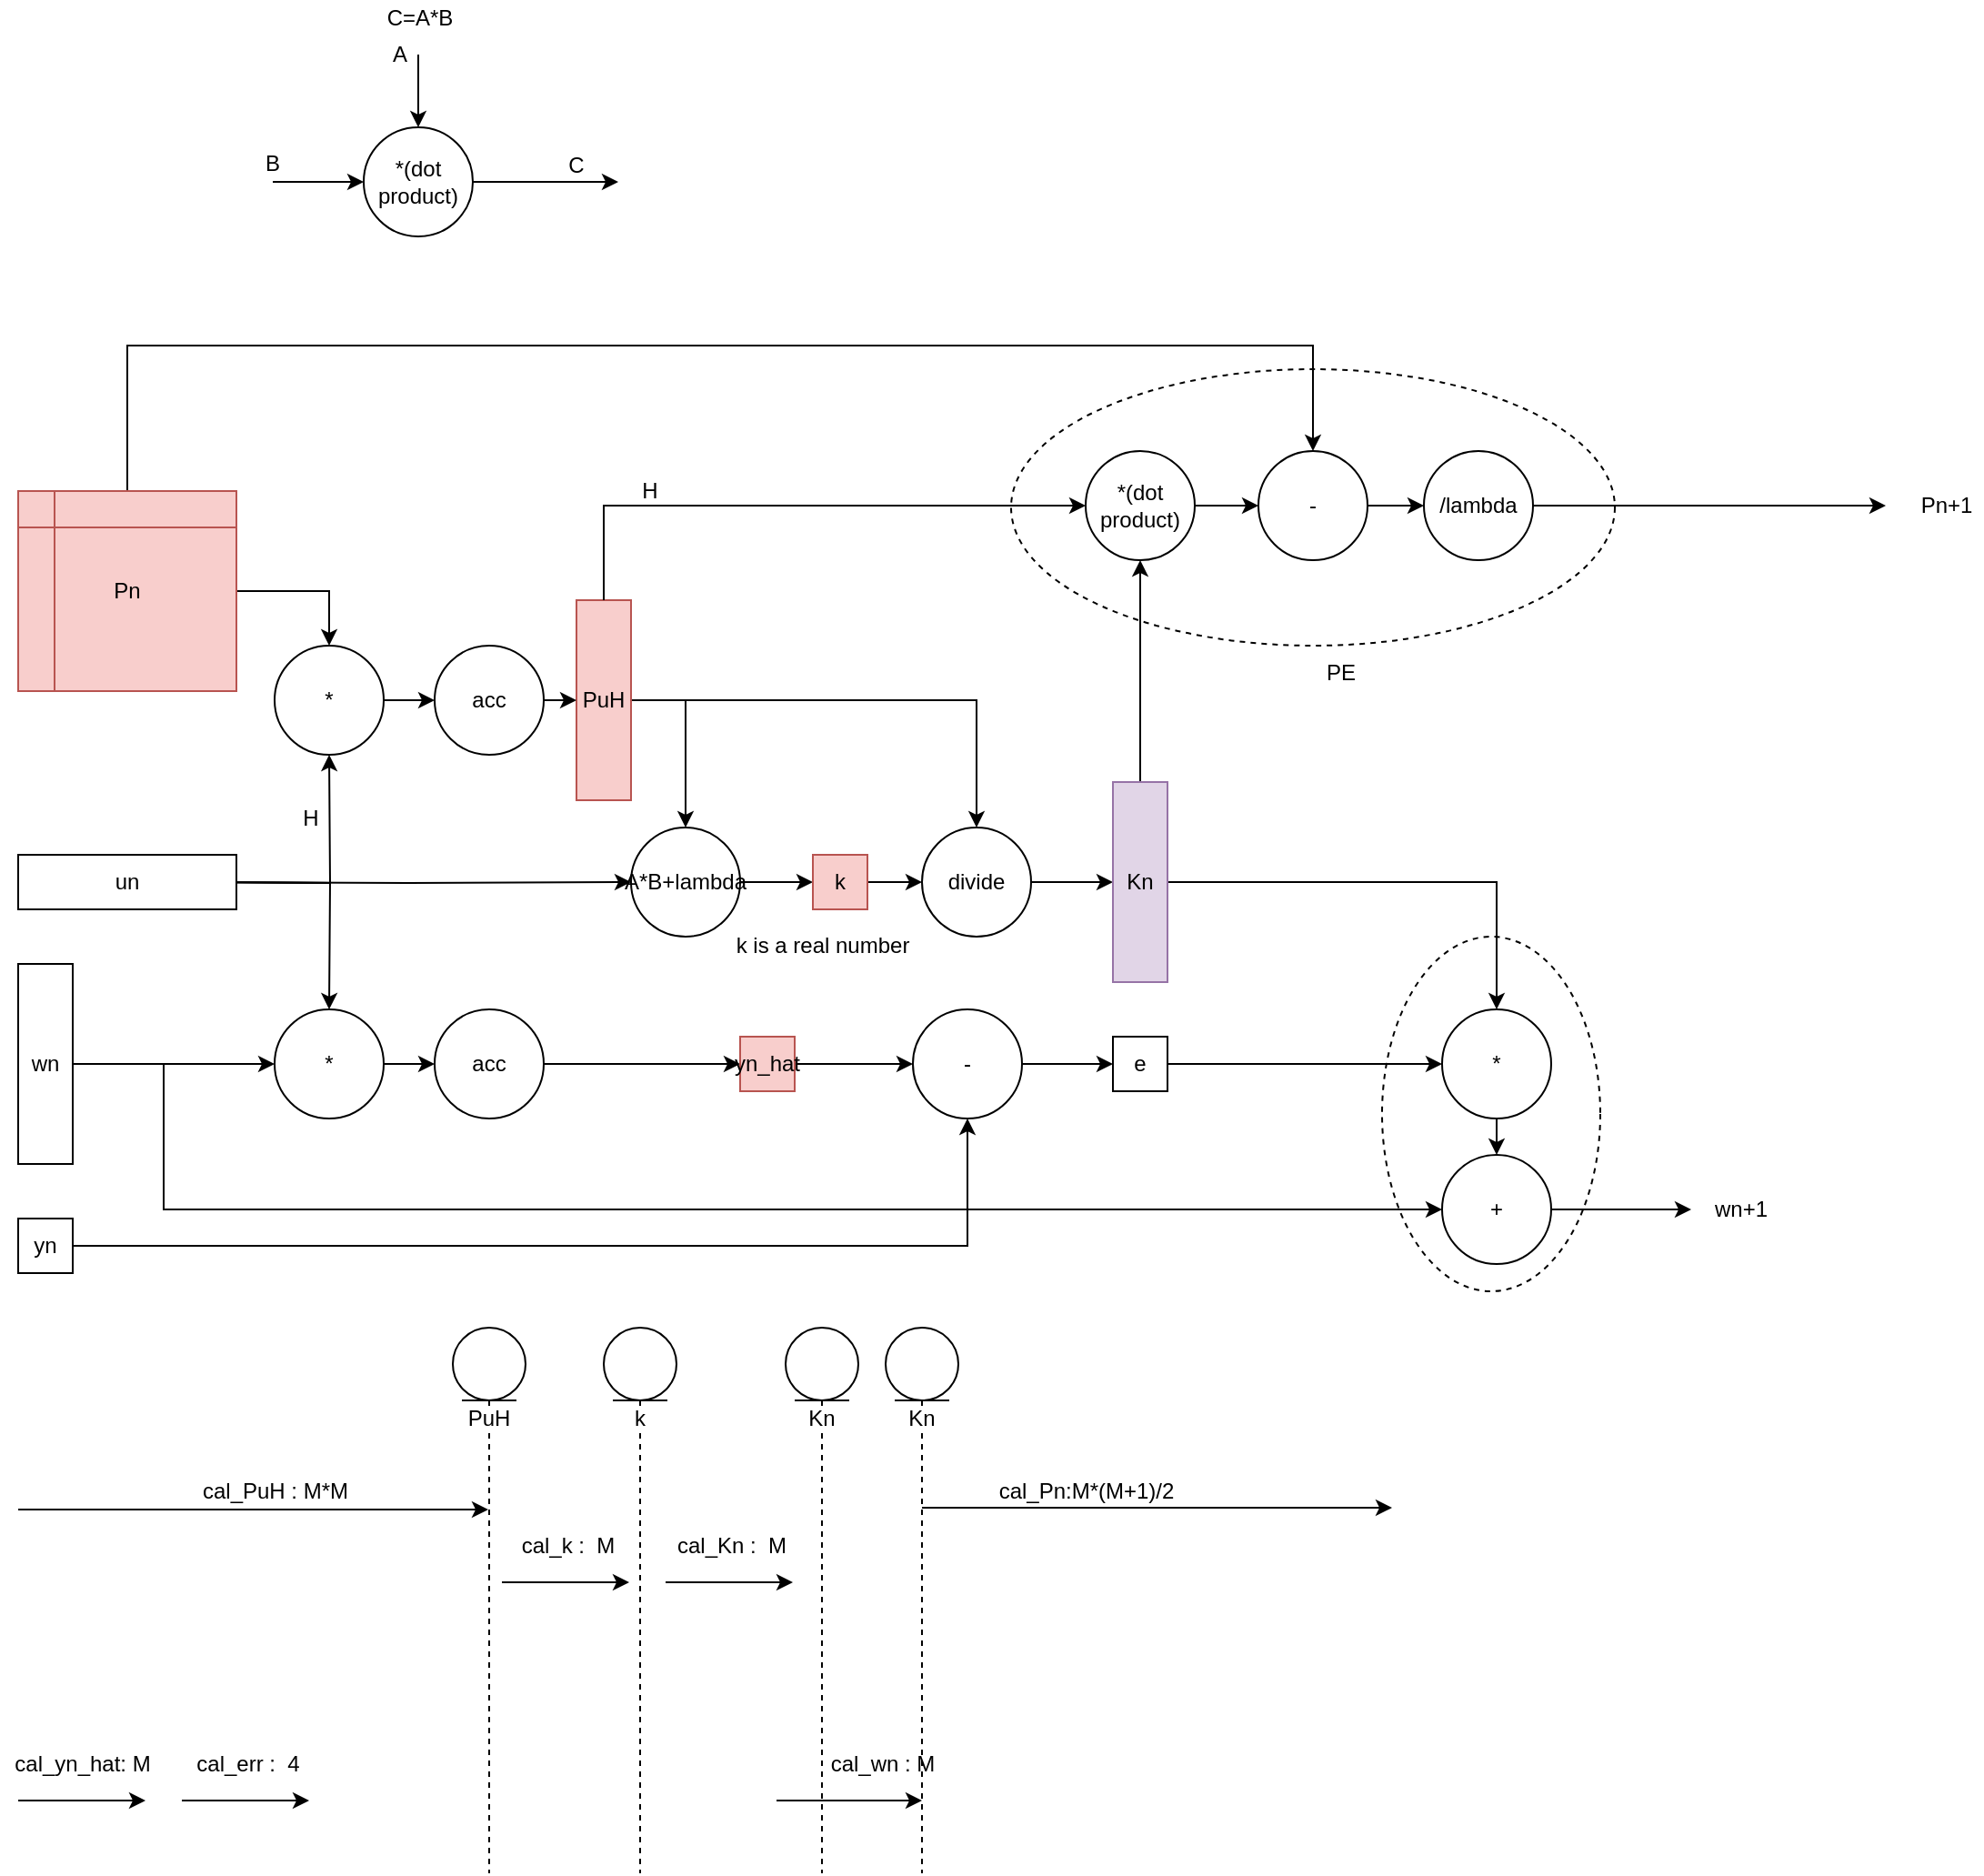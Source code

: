 <mxfile version="12.9.10" type="github">
  <diagram id="BewtOXVVWgo3KW9isc1k" name="Page-1">
    <mxGraphModel dx="1422" dy="762" grid="1" gridSize="10" guides="1" tooltips="1" connect="1" arrows="1" fold="1" page="1" pageScale="1" pageWidth="1169" pageHeight="827" math="0" shadow="0">
      <root>
        <mxCell id="0" />
        <mxCell id="1" parent="0" />
        <mxCell id="0ufCBhRuUzzFeiTLiHuW-59" value="" style="ellipse;whiteSpace=wrap;html=1;dashed=1;fillColor=none;gradientColor=#ffffff;" parent="1" vertex="1">
          <mxGeometry x="586" y="253" width="332" height="152" as="geometry" />
        </mxCell>
        <mxCell id="0ufCBhRuUzzFeiTLiHuW-1" style="edgeStyle=orthogonalEdgeStyle;rounded=0;orthogonalLoop=1;jettySize=auto;html=1;exitX=1;exitY=0.5;exitDx=0;exitDy=0;entryX=0.5;entryY=1;entryDx=0;entryDy=0;" parent="1" source="0ufCBhRuUzzFeiTLiHuW-2" target="0ufCBhRuUzzFeiTLiHuW-4" edge="1">
          <mxGeometry relative="1" as="geometry" />
        </mxCell>
        <mxCell id="0ufCBhRuUzzFeiTLiHuW-2" value="yn" style="rounded=0;whiteSpace=wrap;html=1;" parent="1" vertex="1">
          <mxGeometry x="40" y="720" width="30" height="30" as="geometry" />
        </mxCell>
        <mxCell id="0ufCBhRuUzzFeiTLiHuW-3" value="" style="edgeStyle=orthogonalEdgeStyle;rounded=0;orthogonalLoop=1;jettySize=auto;html=1;entryX=0;entryY=0.5;entryDx=0;entryDy=0;" parent="1" source="0ufCBhRuUzzFeiTLiHuW-4" target="0ufCBhRuUzzFeiTLiHuW-38" edge="1">
          <mxGeometry relative="1" as="geometry">
            <mxPoint x="672" y="635" as="targetPoint" />
          </mxGeometry>
        </mxCell>
        <mxCell id="0ufCBhRuUzzFeiTLiHuW-4" value="-" style="ellipse;whiteSpace=wrap;html=1;aspect=fixed;" parent="1" vertex="1">
          <mxGeometry x="532" y="605" width="60" height="60" as="geometry" />
        </mxCell>
        <mxCell id="0ufCBhRuUzzFeiTLiHuW-5" style="edgeStyle=orthogonalEdgeStyle;rounded=0;orthogonalLoop=1;jettySize=auto;html=1;exitX=1;exitY=0.5;exitDx=0;exitDy=0;" parent="1" edge="1">
          <mxGeometry relative="1" as="geometry">
            <mxPoint x="131" y="535" as="sourcePoint" />
            <mxPoint x="211" y="605" as="targetPoint" />
          </mxGeometry>
        </mxCell>
        <mxCell id="0ufCBhRuUzzFeiTLiHuW-6" style="edgeStyle=orthogonalEdgeStyle;rounded=0;orthogonalLoop=1;jettySize=auto;html=1;exitX=1;exitY=0.5;exitDx=0;exitDy=0;entryX=0.5;entryY=1;entryDx=0;entryDy=0;" parent="1" edge="1">
          <mxGeometry relative="1" as="geometry">
            <mxPoint x="131" y="535" as="sourcePoint" />
            <mxPoint x="211" y="465" as="targetPoint" />
          </mxGeometry>
        </mxCell>
        <mxCell id="0ufCBhRuUzzFeiTLiHuW-7" style="edgeStyle=orthogonalEdgeStyle;rounded=0;orthogonalLoop=1;jettySize=auto;html=1;exitX=1;exitY=0.5;exitDx=0;exitDy=0;entryX=0;entryY=0.5;entryDx=0;entryDy=0;" parent="1" target="0ufCBhRuUzzFeiTLiHuW-17" edge="1">
          <mxGeometry relative="1" as="geometry">
            <mxPoint x="131" y="535" as="sourcePoint" />
          </mxGeometry>
        </mxCell>
        <mxCell id="0ufCBhRuUzzFeiTLiHuW-8" value="un" style="rounded=0;whiteSpace=wrap;html=1;" parent="1" vertex="1">
          <mxGeometry x="40" y="520" width="120" height="30" as="geometry" />
        </mxCell>
        <mxCell id="0ufCBhRuUzzFeiTLiHuW-9" style="edgeStyle=orthogonalEdgeStyle;rounded=0;orthogonalLoop=1;jettySize=auto;html=1;exitX=1;exitY=0.5;exitDx=0;exitDy=0;entryX=0;entryY=0.5;entryDx=0;entryDy=0;" parent="1" source="0ufCBhRuUzzFeiTLiHuW-11" edge="1">
          <mxGeometry relative="1" as="geometry">
            <mxPoint x="181" y="635" as="targetPoint" />
          </mxGeometry>
        </mxCell>
        <mxCell id="0ufCBhRuUzzFeiTLiHuW-10" style="edgeStyle=orthogonalEdgeStyle;rounded=0;orthogonalLoop=1;jettySize=auto;html=1;exitX=1;exitY=0.5;exitDx=0;exitDy=0;" parent="1" source="0ufCBhRuUzzFeiTLiHuW-11" target="0ufCBhRuUzzFeiTLiHuW-53" edge="1">
          <mxGeometry relative="1" as="geometry">
            <Array as="points">
              <mxPoint x="120" y="635" />
              <mxPoint x="120" y="715" />
            </Array>
          </mxGeometry>
        </mxCell>
        <mxCell id="0ufCBhRuUzzFeiTLiHuW-11" value="wn" style="rounded=0;whiteSpace=wrap;html=1;" parent="1" vertex="1">
          <mxGeometry x="40" y="580" width="30" height="110" as="geometry" />
        </mxCell>
        <mxCell id="0ufCBhRuUzzFeiTLiHuW-12" style="edgeStyle=orthogonalEdgeStyle;rounded=0;orthogonalLoop=1;jettySize=auto;html=1;exitX=1;exitY=0.5;exitDx=0;exitDy=0;entryX=0.5;entryY=0;entryDx=0;entryDy=0;" parent="1" edge="1">
          <mxGeometry relative="1" as="geometry">
            <mxPoint x="131" y="375" as="sourcePoint" />
            <Array as="points">
              <mxPoint x="211" y="375" />
            </Array>
            <mxPoint x="211" y="405" as="targetPoint" />
          </mxGeometry>
        </mxCell>
        <mxCell id="0ufCBhRuUzzFeiTLiHuW-13" style="edgeStyle=orthogonalEdgeStyle;rounded=0;orthogonalLoop=1;jettySize=auto;html=1;exitX=0.5;exitY=0;exitDx=0;exitDy=0;entryX=0.5;entryY=0;entryDx=0;entryDy=0;" parent="1" target="0ufCBhRuUzzFeiTLiHuW-49" edge="1">
          <mxGeometry relative="1" as="geometry">
            <mxPoint x="100" y="320" as="sourcePoint" />
            <Array as="points">
              <mxPoint x="100" y="240" />
              <mxPoint x="752" y="240" />
            </Array>
          </mxGeometry>
        </mxCell>
        <mxCell id="0ufCBhRuUzzFeiTLiHuW-14" style="edgeStyle=orthogonalEdgeStyle;rounded=0;orthogonalLoop=1;jettySize=auto;html=1;entryX=0;entryY=0.5;entryDx=0;entryDy=0;exitX=1;exitY=0.5;exitDx=0;exitDy=0;" parent="1" source="0ufCBhRuUzzFeiTLiHuW-75" target="0ufCBhRuUzzFeiTLiHuW-19" edge="1">
          <mxGeometry relative="1" as="geometry">
            <mxPoint x="360" y="635" as="sourcePoint" />
          </mxGeometry>
        </mxCell>
        <mxCell id="0ufCBhRuUzzFeiTLiHuW-16" style="edgeStyle=orthogonalEdgeStyle;rounded=0;orthogonalLoop=1;jettySize=auto;html=1;exitX=1;exitY=0.5;exitDx=0;exitDy=0;entryX=0;entryY=0.5;entryDx=0;entryDy=0;" parent="1" source="0ufCBhRuUzzFeiTLiHuW-17" target="0ufCBhRuUzzFeiTLiHuW-28" edge="1">
          <mxGeometry relative="1" as="geometry" />
        </mxCell>
        <mxCell id="0ufCBhRuUzzFeiTLiHuW-17" value="A*B+lambda" style="ellipse;whiteSpace=wrap;html=1;aspect=fixed;" parent="1" vertex="1">
          <mxGeometry x="377" y="505" width="60" height="60" as="geometry" />
        </mxCell>
        <mxCell id="0ufCBhRuUzzFeiTLiHuW-18" style="edgeStyle=orthogonalEdgeStyle;rounded=0;orthogonalLoop=1;jettySize=auto;html=1;exitX=1;exitY=0.5;exitDx=0;exitDy=0;" parent="1" source="0ufCBhRuUzzFeiTLiHuW-19" target="0ufCBhRuUzzFeiTLiHuW-4" edge="1">
          <mxGeometry relative="1" as="geometry" />
        </mxCell>
        <mxCell id="0ufCBhRuUzzFeiTLiHuW-19" value="yn_hat" style="rounded=0;whiteSpace=wrap;html=1;fillColor=#f8cecc;strokeColor=#b85450;" parent="1" vertex="1">
          <mxGeometry x="437" y="620" width="30" height="30" as="geometry" />
        </mxCell>
        <mxCell id="0ufCBhRuUzzFeiTLiHuW-22" value="H" style="text;html=1;strokeColor=none;fillColor=none;align=center;verticalAlign=middle;whiteSpace=wrap;rounded=0;" parent="1" vertex="1">
          <mxGeometry x="181" y="490" width="40" height="20" as="geometry" />
        </mxCell>
        <mxCell id="0ufCBhRuUzzFeiTLiHuW-23" style="edgeStyle=orthogonalEdgeStyle;rounded=0;orthogonalLoop=1;jettySize=auto;html=1;exitX=1;exitY=0.5;exitDx=0;exitDy=0;" parent="1" source="0ufCBhRuUzzFeiTLiHuW-25" target="0ufCBhRuUzzFeiTLiHuW-40" edge="1">
          <mxGeometry relative="1" as="geometry" />
        </mxCell>
        <mxCell id="0ufCBhRuUzzFeiTLiHuW-24" style="edgeStyle=orthogonalEdgeStyle;rounded=0;orthogonalLoop=1;jettySize=auto;html=1;exitX=1;exitY=0.5;exitDx=0;exitDy=0;entryX=0.5;entryY=0;entryDx=0;entryDy=0;" parent="1" source="0ufCBhRuUzzFeiTLiHuW-25" target="0ufCBhRuUzzFeiTLiHuW-17" edge="1">
          <mxGeometry relative="1" as="geometry" />
        </mxCell>
        <mxCell id="0ufCBhRuUzzFeiTLiHuW-25" value="PuH" style="rounded=0;whiteSpace=wrap;html=1;fillColor=#f8cecc;strokeColor=#b85450;" parent="1" vertex="1">
          <mxGeometry x="347" y="380" width="30" height="110" as="geometry" />
        </mxCell>
        <mxCell id="0ufCBhRuUzzFeiTLiHuW-26" style="edgeStyle=orthogonalEdgeStyle;rounded=0;orthogonalLoop=1;jettySize=auto;html=1;exitX=0.5;exitY=0;exitDx=0;exitDy=0;entryX=0;entryY=0.5;entryDx=0;entryDy=0;" parent="1" source="0ufCBhRuUzzFeiTLiHuW-25" target="0ufCBhRuUzzFeiTLiHuW-47" edge="1">
          <mxGeometry relative="1" as="geometry">
            <mxPoint x="370" y="328" as="sourcePoint" />
          </mxGeometry>
        </mxCell>
        <mxCell id="0ufCBhRuUzzFeiTLiHuW-27" style="edgeStyle=orthogonalEdgeStyle;rounded=0;orthogonalLoop=1;jettySize=auto;html=1;exitX=1;exitY=0.5;exitDx=0;exitDy=0;entryX=0;entryY=0.5;entryDx=0;entryDy=0;" parent="1" source="0ufCBhRuUzzFeiTLiHuW-28" target="0ufCBhRuUzzFeiTLiHuW-40" edge="1">
          <mxGeometry relative="1" as="geometry" />
        </mxCell>
        <mxCell id="0ufCBhRuUzzFeiTLiHuW-28" value="k" style="rounded=0;whiteSpace=wrap;html=1;fillColor=#f8cecc;strokeColor=#b85450;" parent="1" vertex="1">
          <mxGeometry x="477" y="520" width="30" height="30" as="geometry" />
        </mxCell>
        <mxCell id="0ufCBhRuUzzFeiTLiHuW-29" value="" style="edgeStyle=orthogonalEdgeStyle;rounded=0;orthogonalLoop=1;jettySize=auto;html=1;" parent="1" source="0ufCBhRuUzzFeiTLiHuW-30" edge="1">
          <mxGeometry relative="1" as="geometry">
            <mxPoint x="370" y="150" as="targetPoint" />
          </mxGeometry>
        </mxCell>
        <mxCell id="0ufCBhRuUzzFeiTLiHuW-30" value="*(dot product)" style="ellipse;whiteSpace=wrap;html=1;aspect=fixed;" parent="1" vertex="1">
          <mxGeometry x="230" y="120" width="60" height="60" as="geometry" />
        </mxCell>
        <mxCell id="0ufCBhRuUzzFeiTLiHuW-31" value="" style="endArrow=classic;html=1;entryX=0;entryY=0.5;entryDx=0;entryDy=0;" parent="1" target="0ufCBhRuUzzFeiTLiHuW-30" edge="1">
          <mxGeometry width="50" height="50" relative="1" as="geometry">
            <mxPoint x="180" y="150" as="sourcePoint" />
            <mxPoint x="160" y="140" as="targetPoint" />
          </mxGeometry>
        </mxCell>
        <mxCell id="0ufCBhRuUzzFeiTLiHuW-32" value="" style="endArrow=classic;html=1;entryX=0.5;entryY=0;entryDx=0;entryDy=0;" parent="1" target="0ufCBhRuUzzFeiTLiHuW-30" edge="1">
          <mxGeometry width="50" height="50" relative="1" as="geometry">
            <mxPoint x="260" y="80" as="sourcePoint" />
            <mxPoint x="260" y="80" as="targetPoint" />
          </mxGeometry>
        </mxCell>
        <mxCell id="0ufCBhRuUzzFeiTLiHuW-33" value="B" style="text;html=1;strokeColor=none;fillColor=none;align=center;verticalAlign=middle;whiteSpace=wrap;rounded=0;" parent="1" vertex="1">
          <mxGeometry x="160" y="130" width="40" height="20" as="geometry" />
        </mxCell>
        <mxCell id="0ufCBhRuUzzFeiTLiHuW-34" value="A" style="text;html=1;strokeColor=none;fillColor=none;align=center;verticalAlign=middle;whiteSpace=wrap;rounded=0;" parent="1" vertex="1">
          <mxGeometry x="230" y="70" width="40" height="20" as="geometry" />
        </mxCell>
        <mxCell id="0ufCBhRuUzzFeiTLiHuW-35" value="C" style="text;html=1;strokeColor=none;fillColor=none;align=center;verticalAlign=middle;whiteSpace=wrap;rounded=0;" parent="1" vertex="1">
          <mxGeometry x="327" y="131" width="40" height="20" as="geometry" />
        </mxCell>
        <mxCell id="0ufCBhRuUzzFeiTLiHuW-36" value="C=A*B" style="text;html=1;strokeColor=none;fillColor=none;align=center;verticalAlign=middle;whiteSpace=wrap;rounded=0;" parent="1" vertex="1">
          <mxGeometry x="241" y="50" width="40" height="20" as="geometry" />
        </mxCell>
        <mxCell id="0ufCBhRuUzzFeiTLiHuW-37" style="edgeStyle=orthogonalEdgeStyle;rounded=0;orthogonalLoop=1;jettySize=auto;html=1;exitX=1;exitY=0.5;exitDx=0;exitDy=0;entryX=0;entryY=0.5;entryDx=0;entryDy=0;" parent="1" source="0ufCBhRuUzzFeiTLiHuW-38" target="0ufCBhRuUzzFeiTLiHuW-45" edge="1">
          <mxGeometry relative="1" as="geometry" />
        </mxCell>
        <mxCell id="0ufCBhRuUzzFeiTLiHuW-38" value="e" style="rounded=0;whiteSpace=wrap;html=1;" parent="1" vertex="1">
          <mxGeometry x="642" y="620" width="30" height="30" as="geometry" />
        </mxCell>
        <mxCell id="0ufCBhRuUzzFeiTLiHuW-39" style="edgeStyle=orthogonalEdgeStyle;rounded=0;orthogonalLoop=1;jettySize=auto;html=1;exitX=1;exitY=0.5;exitDx=0;exitDy=0;entryX=0;entryY=0.5;entryDx=0;entryDy=0;" parent="1" source="0ufCBhRuUzzFeiTLiHuW-40" target="0ufCBhRuUzzFeiTLiHuW-43" edge="1">
          <mxGeometry relative="1" as="geometry" />
        </mxCell>
        <mxCell id="0ufCBhRuUzzFeiTLiHuW-40" value="divide" style="ellipse;whiteSpace=wrap;html=1;aspect=fixed;" parent="1" vertex="1">
          <mxGeometry x="537" y="505" width="60" height="60" as="geometry" />
        </mxCell>
        <mxCell id="0ufCBhRuUzzFeiTLiHuW-41" style="edgeStyle=orthogonalEdgeStyle;rounded=0;orthogonalLoop=1;jettySize=auto;html=1;exitX=0.5;exitY=0;exitDx=0;exitDy=0;" parent="1" source="0ufCBhRuUzzFeiTLiHuW-43" target="0ufCBhRuUzzFeiTLiHuW-47" edge="1">
          <mxGeometry relative="1" as="geometry" />
        </mxCell>
        <mxCell id="0ufCBhRuUzzFeiTLiHuW-42" style="edgeStyle=orthogonalEdgeStyle;rounded=0;orthogonalLoop=1;jettySize=auto;html=1;exitX=1;exitY=0.5;exitDx=0;exitDy=0;entryX=0.5;entryY=0;entryDx=0;entryDy=0;" parent="1" source="0ufCBhRuUzzFeiTLiHuW-43" target="0ufCBhRuUzzFeiTLiHuW-45" edge="1">
          <mxGeometry relative="1" as="geometry" />
        </mxCell>
        <mxCell id="0ufCBhRuUzzFeiTLiHuW-43" value="Kn" style="rounded=0;whiteSpace=wrap;html=1;fillColor=#e1d5e7;strokeColor=#9673a6;" parent="1" vertex="1">
          <mxGeometry x="642" y="480" width="30" height="110" as="geometry" />
        </mxCell>
        <mxCell id="0ufCBhRuUzzFeiTLiHuW-44" style="edgeStyle=orthogonalEdgeStyle;rounded=0;orthogonalLoop=1;jettySize=auto;html=1;exitX=0.5;exitY=1;exitDx=0;exitDy=0;entryX=0.5;entryY=0;entryDx=0;entryDy=0;" parent="1" source="0ufCBhRuUzzFeiTLiHuW-45" target="0ufCBhRuUzzFeiTLiHuW-53" edge="1">
          <mxGeometry relative="1" as="geometry" />
        </mxCell>
        <mxCell id="0ufCBhRuUzzFeiTLiHuW-45" value="*" style="ellipse;whiteSpace=wrap;html=1;aspect=fixed;" parent="1" vertex="1">
          <mxGeometry x="823" y="605" width="60" height="60" as="geometry" />
        </mxCell>
        <mxCell id="0ufCBhRuUzzFeiTLiHuW-46" style="edgeStyle=orthogonalEdgeStyle;rounded=0;orthogonalLoop=1;jettySize=auto;html=1;exitX=1;exitY=0.5;exitDx=0;exitDy=0;entryX=0;entryY=0.5;entryDx=0;entryDy=0;" parent="1" source="0ufCBhRuUzzFeiTLiHuW-47" target="0ufCBhRuUzzFeiTLiHuW-49" edge="1">
          <mxGeometry relative="1" as="geometry">
            <mxPoint x="797" y="328" as="targetPoint" />
          </mxGeometry>
        </mxCell>
        <mxCell id="0ufCBhRuUzzFeiTLiHuW-47" value="*(dot product)" style="ellipse;whiteSpace=wrap;html=1;aspect=fixed;" parent="1" vertex="1">
          <mxGeometry x="627" y="298" width="60" height="60" as="geometry" />
        </mxCell>
        <mxCell id="0ufCBhRuUzzFeiTLiHuW-48" style="edgeStyle=orthogonalEdgeStyle;rounded=0;orthogonalLoop=1;jettySize=auto;html=1;exitX=1;exitY=0.5;exitDx=0;exitDy=0;entryX=0;entryY=0.5;entryDx=0;entryDy=0;" parent="1" source="0ufCBhRuUzzFeiTLiHuW-49" target="0ufCBhRuUzzFeiTLiHuW-51" edge="1">
          <mxGeometry relative="1" as="geometry">
            <mxPoint x="1057" y="328" as="targetPoint" />
          </mxGeometry>
        </mxCell>
        <mxCell id="0ufCBhRuUzzFeiTLiHuW-49" value="-" style="ellipse;whiteSpace=wrap;html=1;aspect=fixed;" parent="1" vertex="1">
          <mxGeometry x="722" y="298" width="60" height="60" as="geometry" />
        </mxCell>
        <mxCell id="0ufCBhRuUzzFeiTLiHuW-50" style="edgeStyle=orthogonalEdgeStyle;rounded=0;orthogonalLoop=1;jettySize=auto;html=1;exitX=1;exitY=0.5;exitDx=0;exitDy=0;" parent="1" source="0ufCBhRuUzzFeiTLiHuW-51" edge="1">
          <mxGeometry relative="1" as="geometry">
            <mxPoint x="1067" y="328" as="targetPoint" />
          </mxGeometry>
        </mxCell>
        <mxCell id="0ufCBhRuUzzFeiTLiHuW-51" value="/lambda" style="ellipse;whiteSpace=wrap;html=1;aspect=fixed;" parent="1" vertex="1">
          <mxGeometry x="813" y="298" width="60" height="60" as="geometry" />
        </mxCell>
        <mxCell id="0ufCBhRuUzzFeiTLiHuW-52" style="edgeStyle=orthogonalEdgeStyle;rounded=0;orthogonalLoop=1;jettySize=auto;html=1;exitX=1;exitY=0.5;exitDx=0;exitDy=0;" parent="1" source="0ufCBhRuUzzFeiTLiHuW-53" edge="1">
          <mxGeometry relative="1" as="geometry">
            <mxPoint x="960" y="715" as="targetPoint" />
          </mxGeometry>
        </mxCell>
        <mxCell id="0ufCBhRuUzzFeiTLiHuW-53" value="+" style="ellipse;whiteSpace=wrap;html=1;aspect=fixed;" parent="1" vertex="1">
          <mxGeometry x="823" y="685" width="60" height="60" as="geometry" />
        </mxCell>
        <mxCell id="0ufCBhRuUzzFeiTLiHuW-54" value="Pn+1" style="text;html=1;align=center;verticalAlign=middle;resizable=0;points=[];autosize=1;" parent="1" vertex="1">
          <mxGeometry x="1080" y="318" width="40" height="20" as="geometry" />
        </mxCell>
        <mxCell id="0ufCBhRuUzzFeiTLiHuW-55" value="wn+1" style="text;html=1;align=center;verticalAlign=middle;resizable=0;points=[];autosize=1;" parent="1" vertex="1">
          <mxGeometry x="967" y="705" width="40" height="20" as="geometry" />
        </mxCell>
        <mxCell id="0ufCBhRuUzzFeiTLiHuW-60" value="" style="ellipse;whiteSpace=wrap;html=1;dashed=1;fillColor=none;gradientColor=#ffffff;" parent="1" vertex="1">
          <mxGeometry x="790" y="565" width="120" height="195" as="geometry" />
        </mxCell>
        <mxCell id="0ufCBhRuUzzFeiTLiHuW-61" value="Pn" style="shape=internalStorage;whiteSpace=wrap;html=1;backgroundOutline=1;fillColor=#f8cecc;strokeColor=#b85450;" parent="1" vertex="1">
          <mxGeometry x="40" y="320" width="120" height="110" as="geometry" />
        </mxCell>
        <mxCell id="0ufCBhRuUzzFeiTLiHuW-62" value="k is a real number" style="text;html=1;align=center;verticalAlign=middle;resizable=0;points=[];autosize=1;" parent="1" vertex="1">
          <mxGeometry x="427" y="560" width="110" height="20" as="geometry" />
        </mxCell>
        <mxCell id="0ufCBhRuUzzFeiTLiHuW-63" value="H" style="text;html=1;align=center;verticalAlign=middle;resizable=0;points=[];autosize=1;" parent="1" vertex="1">
          <mxGeometry x="377" y="310" width="20" height="20" as="geometry" />
        </mxCell>
        <mxCell id="0ufCBhRuUzzFeiTLiHuW-64" value="PE" style="text;html=1;align=center;verticalAlign=middle;resizable=0;points=[];autosize=1;" parent="1" vertex="1">
          <mxGeometry x="752" y="410" width="30" height="20" as="geometry" />
        </mxCell>
        <mxCell id="0ufCBhRuUzzFeiTLiHuW-71" style="edgeStyle=orthogonalEdgeStyle;rounded=0;orthogonalLoop=1;jettySize=auto;html=1;exitX=1;exitY=0.5;exitDx=0;exitDy=0;entryX=0;entryY=0.5;entryDx=0;entryDy=0;" parent="1" source="0ufCBhRuUzzFeiTLiHuW-67" target="0ufCBhRuUzzFeiTLiHuW-68" edge="1">
          <mxGeometry relative="1" as="geometry" />
        </mxCell>
        <mxCell id="0ufCBhRuUzzFeiTLiHuW-67" value="*" style="ellipse;whiteSpace=wrap;html=1;aspect=fixed;" parent="1" vertex="1">
          <mxGeometry x="181" y="405" width="60" height="60" as="geometry" />
        </mxCell>
        <mxCell id="0ufCBhRuUzzFeiTLiHuW-72" style="edgeStyle=orthogonalEdgeStyle;rounded=0;orthogonalLoop=1;jettySize=auto;html=1;exitX=1;exitY=0.5;exitDx=0;exitDy=0;entryX=0;entryY=0.5;entryDx=0;entryDy=0;" parent="1" source="0ufCBhRuUzzFeiTLiHuW-68" target="0ufCBhRuUzzFeiTLiHuW-25" edge="1">
          <mxGeometry relative="1" as="geometry" />
        </mxCell>
        <mxCell id="0ufCBhRuUzzFeiTLiHuW-68" value="acc" style="ellipse;whiteSpace=wrap;html=1;aspect=fixed;" parent="1" vertex="1">
          <mxGeometry x="269" y="405" width="60" height="60" as="geometry" />
        </mxCell>
        <mxCell id="0ufCBhRuUzzFeiTLiHuW-73" style="edgeStyle=orthogonalEdgeStyle;rounded=0;orthogonalLoop=1;jettySize=auto;html=1;exitX=1;exitY=0.5;exitDx=0;exitDy=0;entryX=0;entryY=0.5;entryDx=0;entryDy=0;" parent="1" source="0ufCBhRuUzzFeiTLiHuW-74" target="0ufCBhRuUzzFeiTLiHuW-75" edge="1">
          <mxGeometry relative="1" as="geometry" />
        </mxCell>
        <mxCell id="0ufCBhRuUzzFeiTLiHuW-74" value="*" style="ellipse;whiteSpace=wrap;html=1;aspect=fixed;" parent="1" vertex="1">
          <mxGeometry x="181" y="605" width="60" height="60" as="geometry" />
        </mxCell>
        <mxCell id="0ufCBhRuUzzFeiTLiHuW-75" value="acc" style="ellipse;whiteSpace=wrap;html=1;aspect=fixed;" parent="1" vertex="1">
          <mxGeometry x="269" y="605" width="60" height="60" as="geometry" />
        </mxCell>
        <mxCell id="8H5kr53uFf9QW3vQuuuc-16" value="PuH" style="shape=umlLifeline;participant=umlEntity;perimeter=lifelinePerimeter;whiteSpace=wrap;html=1;container=1;collapsible=0;recursiveResize=0;verticalAlign=top;spacingTop=36;labelBackgroundColor=#ffffff;outlineConnect=0;" parent="1" vertex="1">
          <mxGeometry x="279" y="780" width="40" height="300" as="geometry" />
        </mxCell>
        <mxCell id="8H5kr53uFf9QW3vQuuuc-17" value="k" style="shape=umlLifeline;participant=umlEntity;perimeter=lifelinePerimeter;whiteSpace=wrap;html=1;container=1;collapsible=0;recursiveResize=0;verticalAlign=top;spacingTop=36;labelBackgroundColor=#ffffff;outlineConnect=0;" parent="1" vertex="1">
          <mxGeometry x="362" y="780" width="40" height="300" as="geometry" />
        </mxCell>
        <mxCell id="8H5kr53uFf9QW3vQuuuc-22" value="Kn" style="shape=umlLifeline;participant=umlEntity;perimeter=lifelinePerimeter;whiteSpace=wrap;html=1;container=1;collapsible=0;recursiveResize=0;verticalAlign=top;spacingTop=36;labelBackgroundColor=#ffffff;outlineConnect=0;" parent="1" vertex="1">
          <mxGeometry x="462" y="780" width="40" height="300" as="geometry" />
        </mxCell>
        <mxCell id="8H5kr53uFf9QW3vQuuuc-30" value="" style="endArrow=classic;html=1;" parent="8H5kr53uFf9QW3vQuuuc-22" edge="1">
          <mxGeometry width="50" height="50" relative="1" as="geometry">
            <mxPoint x="-5" y="260" as="sourcePoint" />
            <mxPoint x="75" y="260" as="targetPoint" />
          </mxGeometry>
        </mxCell>
        <mxCell id="8H5kr53uFf9QW3vQuuuc-25" value="" style="endArrow=classic;html=1;" parent="1" target="8H5kr53uFf9QW3vQuuuc-16" edge="1">
          <mxGeometry width="50" height="50" relative="1" as="geometry">
            <mxPoint x="40" y="880" as="sourcePoint" />
            <mxPoint x="120" y="880" as="targetPoint" />
          </mxGeometry>
        </mxCell>
        <mxCell id="8H5kr53uFf9QW3vQuuuc-26" value="cal_PuH : M*M" style="text;html=1;align=center;verticalAlign=middle;resizable=0;points=[];autosize=1;" parent="1" vertex="1">
          <mxGeometry x="131" y="860" width="100" height="20" as="geometry" />
        </mxCell>
        <mxCell id="8H5kr53uFf9QW3vQuuuc-27" value="" style="endArrow=classic;html=1;" parent="1" edge="1">
          <mxGeometry width="50" height="50" relative="1" as="geometry">
            <mxPoint x="537" y="879" as="sourcePoint" />
            <mxPoint x="795.5" y="879" as="targetPoint" />
          </mxGeometry>
        </mxCell>
        <mxCell id="8H5kr53uFf9QW3vQuuuc-29" value="cal_Pn:M*(M+1)/2" style="text;html=1;align=center;verticalAlign=middle;resizable=0;points=[];autosize=1;" parent="1" vertex="1">
          <mxGeometry x="572" y="860" width="110" height="20" as="geometry" />
        </mxCell>
        <mxCell id="8H5kr53uFf9QW3vQuuuc-31" value="cal_wn : M" style="text;html=1;align=center;verticalAlign=middle;resizable=0;points=[];autosize=1;" parent="1" vertex="1">
          <mxGeometry x="480" y="1010" width="70" height="20" as="geometry" />
        </mxCell>
        <mxCell id="8H5kr53uFf9QW3vQuuuc-32" value="" style="endArrow=classic;html=1;" parent="1" edge="1">
          <mxGeometry width="50" height="50" relative="1" as="geometry">
            <mxPoint x="40" y="1040" as="sourcePoint" />
            <mxPoint x="110" y="1040" as="targetPoint" />
          </mxGeometry>
        </mxCell>
        <mxCell id="8H5kr53uFf9QW3vQuuuc-33" value="cal_yn_hat: M" style="text;html=1;align=center;verticalAlign=middle;resizable=0;points=[];autosize=1;" parent="1" vertex="1">
          <mxGeometry x="30" y="1010" width="90" height="20" as="geometry" />
        </mxCell>
        <mxCell id="8H5kr53uFf9QW3vQuuuc-36" value="" style="endArrow=classic;html=1;" parent="1" edge="1">
          <mxGeometry width="50" height="50" relative="1" as="geometry">
            <mxPoint x="130" y="1040" as="sourcePoint" />
            <mxPoint x="200" y="1040" as="targetPoint" />
          </mxGeometry>
        </mxCell>
        <mxCell id="8H5kr53uFf9QW3vQuuuc-37" value="cal_err :&amp;nbsp; 4" style="text;html=1;align=center;verticalAlign=middle;resizable=0;points=[];autosize=1;" parent="1" vertex="1">
          <mxGeometry x="131" y="1010" width="70" height="20" as="geometry" />
        </mxCell>
        <mxCell id="8H5kr53uFf9QW3vQuuuc-39" value="" style="endArrow=classic;html=1;" parent="1" edge="1">
          <mxGeometry width="50" height="50" relative="1" as="geometry">
            <mxPoint x="306" y="920" as="sourcePoint" />
            <mxPoint x="376" y="920" as="targetPoint" />
          </mxGeometry>
        </mxCell>
        <mxCell id="8H5kr53uFf9QW3vQuuuc-40" value="cal_k :&amp;nbsp; M" style="text;html=1;align=center;verticalAlign=middle;resizable=0;points=[];autosize=1;" parent="1" vertex="1">
          <mxGeometry x="307" y="890" width="70" height="20" as="geometry" />
        </mxCell>
        <mxCell id="8H5kr53uFf9QW3vQuuuc-41" value="" style="endArrow=classic;html=1;" parent="1" edge="1">
          <mxGeometry width="50" height="50" relative="1" as="geometry">
            <mxPoint x="396" y="920" as="sourcePoint" />
            <mxPoint x="466" y="920" as="targetPoint" />
          </mxGeometry>
        </mxCell>
        <mxCell id="8H5kr53uFf9QW3vQuuuc-42" value="cal_Kn :&amp;nbsp; M" style="text;html=1;align=center;verticalAlign=middle;resizable=0;points=[];autosize=1;" parent="1" vertex="1">
          <mxGeometry x="392" y="890" width="80" height="20" as="geometry" />
        </mxCell>
        <mxCell id="8H5kr53uFf9QW3vQuuuc-43" value="Kn" style="shape=umlLifeline;participant=umlEntity;perimeter=lifelinePerimeter;whiteSpace=wrap;html=1;container=1;collapsible=0;recursiveResize=0;verticalAlign=top;spacingTop=36;labelBackgroundColor=#ffffff;outlineConnect=0;" parent="1" vertex="1">
          <mxGeometry x="517" y="780" width="40" height="300" as="geometry" />
        </mxCell>
      </root>
    </mxGraphModel>
  </diagram>
</mxfile>
